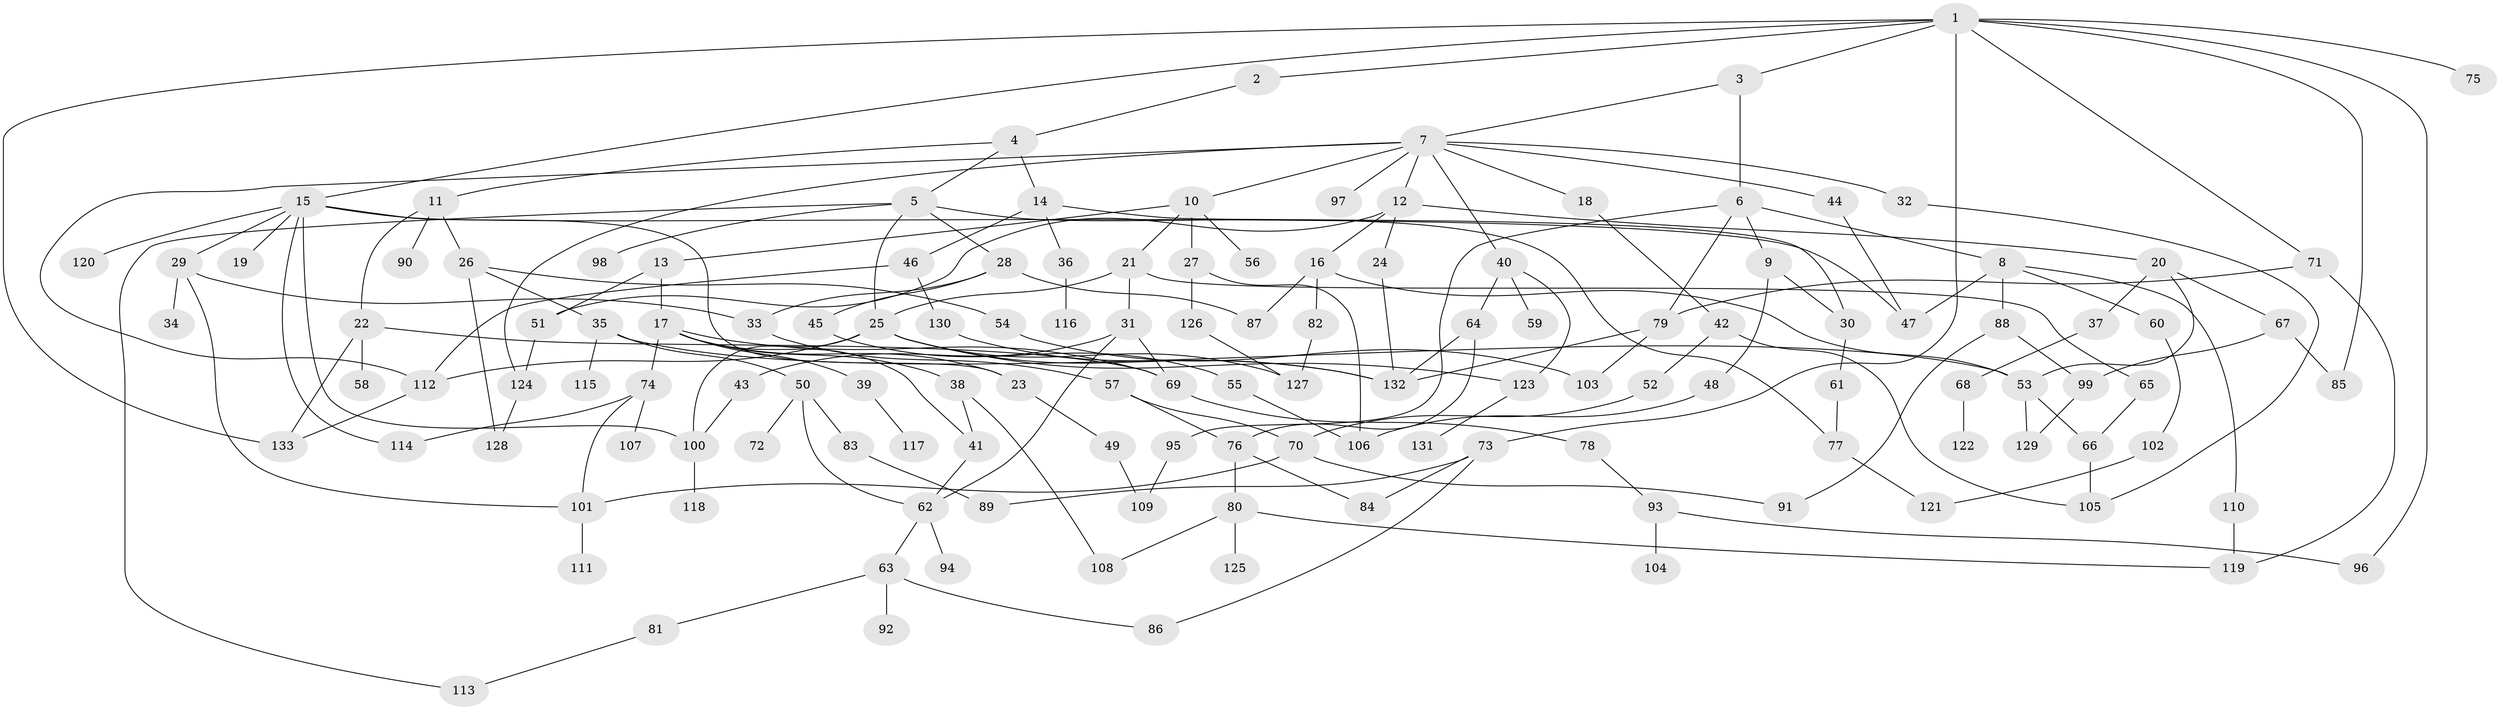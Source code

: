 // coarse degree distribution, {8: 0.025, 2: 0.275, 3: 0.275, 4: 0.1875, 5: 0.075, 7: 0.05, 1: 0.0875, 13: 0.0125, 6: 0.0125}
// Generated by graph-tools (version 1.1) at 2025/48/03/04/25 22:48:57]
// undirected, 133 vertices, 189 edges
graph export_dot {
  node [color=gray90,style=filled];
  1;
  2;
  3;
  4;
  5;
  6;
  7;
  8;
  9;
  10;
  11;
  12;
  13;
  14;
  15;
  16;
  17;
  18;
  19;
  20;
  21;
  22;
  23;
  24;
  25;
  26;
  27;
  28;
  29;
  30;
  31;
  32;
  33;
  34;
  35;
  36;
  37;
  38;
  39;
  40;
  41;
  42;
  43;
  44;
  45;
  46;
  47;
  48;
  49;
  50;
  51;
  52;
  53;
  54;
  55;
  56;
  57;
  58;
  59;
  60;
  61;
  62;
  63;
  64;
  65;
  66;
  67;
  68;
  69;
  70;
  71;
  72;
  73;
  74;
  75;
  76;
  77;
  78;
  79;
  80;
  81;
  82;
  83;
  84;
  85;
  86;
  87;
  88;
  89;
  90;
  91;
  92;
  93;
  94;
  95;
  96;
  97;
  98;
  99;
  100;
  101;
  102;
  103;
  104;
  105;
  106;
  107;
  108;
  109;
  110;
  111;
  112;
  113;
  114;
  115;
  116;
  117;
  118;
  119;
  120;
  121;
  122;
  123;
  124;
  125;
  126;
  127;
  128;
  129;
  130;
  131;
  132;
  133;
  1 -- 2;
  1 -- 3;
  1 -- 15;
  1 -- 71;
  1 -- 73;
  1 -- 75;
  1 -- 85;
  1 -- 133;
  1 -- 96;
  2 -- 4;
  3 -- 6;
  3 -- 7;
  4 -- 5;
  4 -- 11;
  4 -- 14;
  5 -- 25;
  5 -- 28;
  5 -- 77;
  5 -- 98;
  5 -- 113;
  6 -- 8;
  6 -- 9;
  6 -- 95;
  6 -- 79;
  7 -- 10;
  7 -- 12;
  7 -- 18;
  7 -- 32;
  7 -- 40;
  7 -- 44;
  7 -- 97;
  7 -- 124;
  7 -- 112;
  8 -- 47;
  8 -- 60;
  8 -- 88;
  8 -- 110;
  9 -- 48;
  9 -- 30;
  10 -- 13;
  10 -- 21;
  10 -- 27;
  10 -- 56;
  11 -- 22;
  11 -- 26;
  11 -- 90;
  12 -- 16;
  12 -- 20;
  12 -- 24;
  12 -- 51;
  13 -- 17;
  13 -- 51;
  14 -- 30;
  14 -- 36;
  14 -- 46;
  15 -- 19;
  15 -- 23;
  15 -- 29;
  15 -- 100;
  15 -- 120;
  15 -- 114;
  15 -- 47;
  16 -- 82;
  16 -- 87;
  16 -- 53;
  17 -- 38;
  17 -- 39;
  17 -- 41;
  17 -- 69;
  17 -- 74;
  17 -- 23;
  18 -- 42;
  20 -- 37;
  20 -- 53;
  20 -- 67;
  21 -- 31;
  21 -- 65;
  21 -- 25;
  22 -- 58;
  22 -- 133;
  22 -- 69;
  23 -- 49;
  24 -- 132;
  25 -- 123;
  25 -- 112;
  25 -- 132;
  25 -- 100;
  25 -- 127;
  26 -- 35;
  26 -- 54;
  26 -- 128;
  27 -- 126;
  27 -- 106;
  28 -- 45;
  28 -- 87;
  28 -- 33;
  29 -- 33;
  29 -- 34;
  29 -- 101;
  30 -- 61;
  31 -- 43;
  31 -- 62;
  31 -- 69;
  32 -- 105;
  33 -- 57;
  35 -- 50;
  35 -- 115;
  35 -- 53;
  36 -- 116;
  37 -- 68;
  38 -- 108;
  38 -- 41;
  39 -- 117;
  40 -- 59;
  40 -- 64;
  40 -- 123;
  41 -- 62;
  42 -- 52;
  42 -- 105;
  43 -- 100;
  44 -- 47;
  45 -- 55;
  46 -- 112;
  46 -- 130;
  48 -- 106;
  49 -- 109;
  50 -- 72;
  50 -- 83;
  50 -- 62;
  51 -- 124;
  52 -- 70;
  53 -- 129;
  53 -- 66;
  54 -- 103;
  55 -- 106;
  57 -- 70;
  57 -- 76;
  60 -- 102;
  61 -- 77;
  62 -- 63;
  62 -- 94;
  63 -- 81;
  63 -- 86;
  63 -- 92;
  64 -- 132;
  64 -- 76;
  65 -- 66;
  66 -- 105;
  67 -- 85;
  67 -- 99;
  68 -- 122;
  69 -- 78;
  70 -- 91;
  70 -- 101;
  71 -- 79;
  71 -- 119;
  73 -- 84;
  73 -- 86;
  73 -- 89;
  74 -- 107;
  74 -- 114;
  74 -- 101;
  76 -- 80;
  76 -- 84;
  77 -- 121;
  78 -- 93;
  79 -- 103;
  79 -- 132;
  80 -- 108;
  80 -- 125;
  80 -- 119;
  81 -- 113;
  82 -- 127;
  83 -- 89;
  88 -- 99;
  88 -- 91;
  93 -- 96;
  93 -- 104;
  95 -- 109;
  99 -- 129;
  100 -- 118;
  101 -- 111;
  102 -- 121;
  110 -- 119;
  112 -- 133;
  123 -- 131;
  124 -- 128;
  126 -- 127;
  130 -- 132;
}
